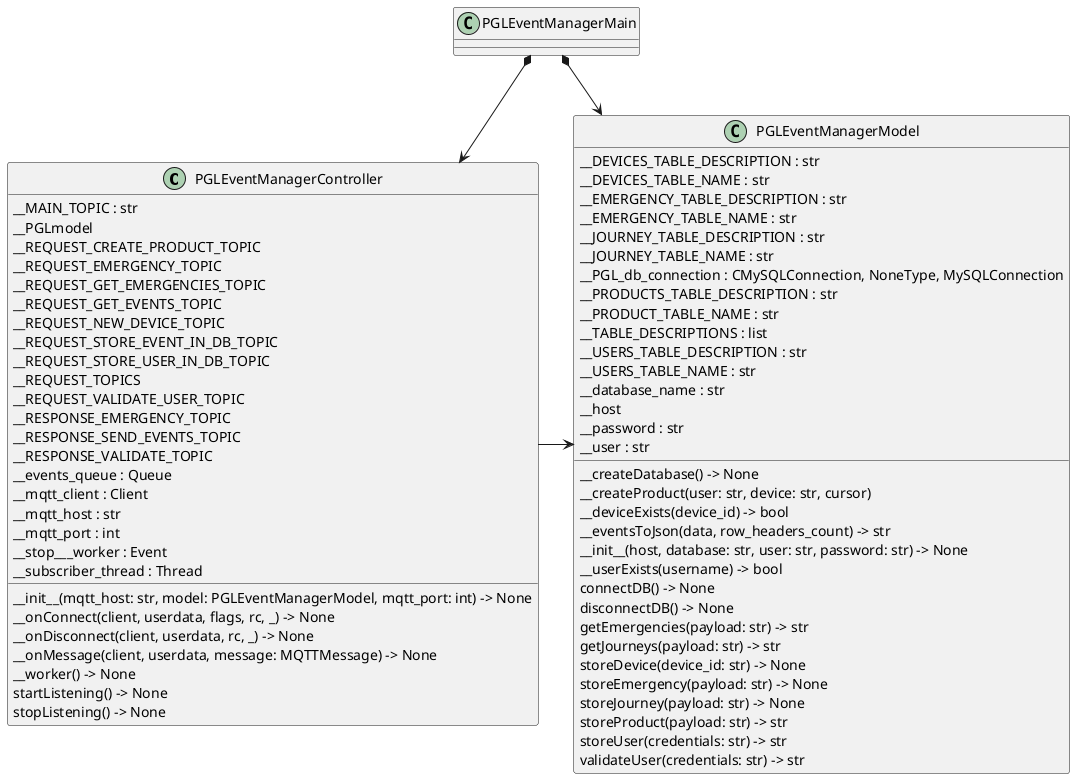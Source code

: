 @startuml classes
set namespaceSeparator none
together {
class "PGLEventManagerController" as src.PGLEventManagerController.PGLEventManagerController {
  __MAIN_TOPIC : str
  __PGLmodel
  __REQUEST_CREATE_PRODUCT_TOPIC
  __REQUEST_EMERGENCY_TOPIC
  __REQUEST_GET_EMERGENCIES_TOPIC
  __REQUEST_GET_EVENTS_TOPIC
  __REQUEST_NEW_DEVICE_TOPIC
  __REQUEST_STORE_EVENT_IN_DB_TOPIC
  __REQUEST_STORE_USER_IN_DB_TOPIC
  __REQUEST_TOPICS
  __REQUEST_VALIDATE_USER_TOPIC
  __RESPONSE_EMERGENCY_TOPIC
  __RESPONSE_SEND_EVENTS_TOPIC
  __RESPONSE_VALIDATE_TOPIC
  __events_queue : Queue
  __mqtt_client : Client
  __mqtt_host : str
  __mqtt_port : int
  __stop___worker : Event
  __subscriber_thread : Thread
  __init__(mqtt_host: str, model: PGLEventManagerModel, mqtt_port: int) -> None
  __onConnect(client, userdata, flags, rc, _) -> None
  __onDisconnect(client, userdata, rc, _) -> None
  __onMessage(client, userdata, message: MQTTMessage) -> None
  __worker() -> None
  startListening() -> None
  stopListening() -> None
}
class "PGLEventManagerModel" as src.PGLEventManagerModel.PGLEventManagerModel {
  __DEVICES_TABLE_DESCRIPTION : str
  __DEVICES_TABLE_NAME : str
  __EMERGENCY_TABLE_DESCRIPTION : str
  __EMERGENCY_TABLE_NAME : str
  __JOURNEY_TABLE_DESCRIPTION : str
  __JOURNEY_TABLE_NAME : str
  __PGL_db_connection : CMySQLConnection, NoneType, MySQLConnection
  __PRODUCTS_TABLE_DESCRIPTION : str
  __PRODUCT_TABLE_NAME : str
  __TABLE_DESCRIPTIONS : list
  __USERS_TABLE_DESCRIPTION : str
  __USERS_TABLE_NAME : str
  __database_name : str
  __host
  __password : str
  __user : str
  __createDatabase() -> None
  __createProduct(user: str, device: str, cursor)
  __deviceExists(device_id) -> bool
  __eventsToJson(data, row_headers_count) -> str
  __init__(host, database: str, user: str, password: str) -> None
  __userExists(username) -> bool
  connectDB() -> None
  disconnectDB() -> None
  getEmergencies(payload: str) -> str
  getJourneys(payload: str) -> str
  storeDevice(device_id: str) -> None
  storeEmergency(payload: str) -> None
  storeJourney(payload: str) -> None
  storeProduct(payload: str) -> str
  storeUser(credentials: str) -> str
  validateUser(credentials: str) -> str
}
}

src.PGLEventManagerController.PGLEventManagerController ->  src.PGLEventManagerModel.PGLEventManagerModel
PGLEventManagerMain *--> src.PGLEventManagerController.PGLEventManagerController
PGLEventManagerMain *--> src.PGLEventManagerModel.PGLEventManagerModel

@enduml
